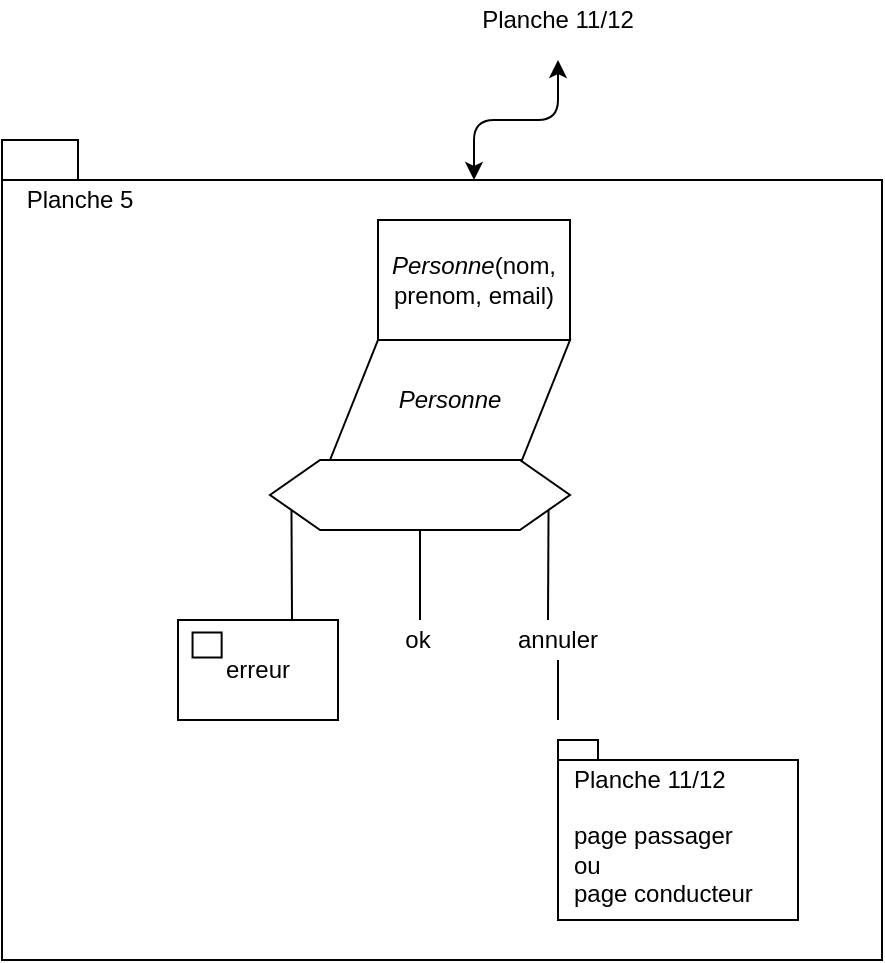 <mxfile version="13.2.4" type="google"><diagram id="JlhvRfO-crCey3MtxpO3" name="Page-1"><mxGraphModel dx="1278" dy="531" grid="1" gridSize="10" guides="1" tooltips="1" connect="1" arrows="1" fold="1" page="1" pageScale="1" pageWidth="827" pageHeight="1169" math="0" shadow="0"><root><mxCell id="0"/><mxCell id="1" parent="0"/><mxCell id="bkL-fjI5-bJwQwYDDJzB-6" value="" style="rounded=0;whiteSpace=wrap;html=1;" parent="1" vertex="1"><mxGeometry x="182" y="100" width="440" height="390" as="geometry"/></mxCell><mxCell id="bkL-fjI5-bJwQwYDDJzB-1" value="&lt;i&gt;Personne&lt;/i&gt;" style="shape=parallelogram;perimeter=parallelogramPerimeter;whiteSpace=wrap;html=1;" parent="1" vertex="1"><mxGeometry x="346" y="180" width="120" height="60" as="geometry"/></mxCell><mxCell id="bkL-fjI5-bJwQwYDDJzB-2" value="&lt;i&gt;Personne&lt;/i&gt;(nom, prenom, email)" style="rounded=0;whiteSpace=wrap;html=1;" parent="1" vertex="1"><mxGeometry x="370" y="120" width="96" height="60" as="geometry"/></mxCell><mxCell id="bkL-fjI5-bJwQwYDDJzB-3" value="" style="group" parent="1" vertex="1" connectable="0"><mxGeometry x="316" y="240" width="150" height="37.5" as="geometry"/></mxCell><mxCell id="bkL-fjI5-bJwQwYDDJzB-4" value="" style="verticalLabelPosition=bottom;verticalAlign=top;html=1;shape=hexagon;perimeter=hexagonPerimeter2;arcSize=6;size=0.167;" parent="bkL-fjI5-bJwQwYDDJzB-3" vertex="1"><mxGeometry width="150" height="35" as="geometry"/></mxCell><mxCell id="bkL-fjI5-bJwQwYDDJzB-8" value="" style="rounded=0;whiteSpace=wrap;html=1;" parent="1" vertex="1"><mxGeometry x="182" y="80" width="38" height="20" as="geometry"/></mxCell><mxCell id="bkL-fjI5-bJwQwYDDJzB-9" value="Planche 5" style="text;html=1;strokeColor=none;fillColor=none;align=center;verticalAlign=middle;whiteSpace=wrap;rounded=0;" parent="1" vertex="1"><mxGeometry x="182" y="100" width="78" height="20" as="geometry"/></mxCell><mxCell id="bkL-fjI5-bJwQwYDDJzB-11" value="" style="endArrow=none;html=1;entryX=1;entryY=0.75;entryDx=0;entryDy=0;" parent="1" target="bkL-fjI5-bJwQwYDDJzB-4" edge="1"><mxGeometry width="50" height="50" relative="1" as="geometry"><mxPoint x="455" y="320" as="sourcePoint"/><mxPoint x="440" y="270" as="targetPoint"/></mxGeometry></mxCell><mxCell id="bkL-fjI5-bJwQwYDDJzB-12" value="" style="endArrow=none;html=1;entryX=0.5;entryY=1;entryDx=0;entryDy=0;" parent="1" target="bkL-fjI5-bJwQwYDDJzB-4" edge="1"><mxGeometry width="50" height="50" relative="1" as="geometry"><mxPoint x="391" y="320" as="sourcePoint"/><mxPoint x="440" y="270" as="targetPoint"/></mxGeometry></mxCell><mxCell id="bkL-fjI5-bJwQwYDDJzB-13" value="" style="endArrow=none;html=1;entryX=0;entryY=0.75;entryDx=0;entryDy=0;" parent="1" target="bkL-fjI5-bJwQwYDDJzB-4" edge="1"><mxGeometry width="50" height="50" relative="1" as="geometry"><mxPoint x="327" y="320" as="sourcePoint"/><mxPoint x="440" y="270" as="targetPoint"/></mxGeometry></mxCell><mxCell id="bkL-fjI5-bJwQwYDDJzB-14" value="ok" style="text;html=1;strokeColor=none;fillColor=none;align=center;verticalAlign=middle;whiteSpace=wrap;rounded=0;" parent="1" vertex="1"><mxGeometry x="370" y="320" width="40" height="20" as="geometry"/></mxCell><mxCell id="bkL-fjI5-bJwQwYDDJzB-15" value="annuler" style="text;html=1;strokeColor=none;fillColor=none;align=center;verticalAlign=middle;whiteSpace=wrap;rounded=0;" parent="1" vertex="1"><mxGeometry x="440" y="320" width="40" height="20" as="geometry"/></mxCell><mxCell id="bkL-fjI5-bJwQwYDDJzB-16" value="" style="endArrow=none;html=1;entryX=0.5;entryY=1;entryDx=0;entryDy=0;" parent="1" target="bkL-fjI5-bJwQwYDDJzB-15" edge="1"><mxGeometry width="50" height="50" relative="1" as="geometry"><mxPoint x="460" y="370" as="sourcePoint"/><mxPoint x="440" y="270" as="targetPoint"/></mxGeometry></mxCell><mxCell id="bkL-fjI5-bJwQwYDDJzB-17" value="" style="rounded=0;whiteSpace=wrap;html=1;" parent="1" vertex="1"><mxGeometry x="460" y="390" width="120" height="80" as="geometry"/></mxCell><mxCell id="bkL-fjI5-bJwQwYDDJzB-23" value="" style="rounded=0;whiteSpace=wrap;html=1;" parent="1" vertex="1"><mxGeometry x="460" y="380" width="20" height="10" as="geometry"/></mxCell><mxCell id="bkL-fjI5-bJwQwYDDJzB-24" value="" style="group" parent="1" vertex="1" connectable="0"><mxGeometry x="270" y="320" width="80" height="50" as="geometry"/></mxCell><mxCell id="bkL-fjI5-bJwQwYDDJzB-25" value="erreur" style="rounded=0;whiteSpace=wrap;html=1;" parent="bkL-fjI5-bJwQwYDDJzB-24" vertex="1"><mxGeometry width="80" height="50" as="geometry"/></mxCell><mxCell id="bkL-fjI5-bJwQwYDDJzB-26" value="" style="rounded=0;whiteSpace=wrap;html=1;" parent="bkL-fjI5-bJwQwYDDJzB-24" vertex="1"><mxGeometry x="7.273" y="6.25" width="14.545" height="12.5" as="geometry"/></mxCell><mxCell id="bkL-fjI5-bJwQwYDDJzB-27" value="Planche 11/12&lt;br&gt;&lt;br&gt;page passager&amp;nbsp;&lt;br&gt;ou&lt;br&gt;&lt;div style=&quot;text-align: center&quot;&gt;&lt;span&gt;page conducteur&lt;/span&gt;&lt;/div&gt;" style="text;html=1;strokeColor=none;fillColor=none;align=left;verticalAlign=middle;whiteSpace=wrap;rounded=0;" parent="1" vertex="1"><mxGeometry x="466" y="390" width="104" height="75" as="geometry"/></mxCell><mxCell id="bkL-fjI5-bJwQwYDDJzB-28" value="" style="endArrow=classic;startArrow=classic;html=1;" parent="1" edge="1"><mxGeometry width="50" height="50" relative="1" as="geometry"><mxPoint x="418" y="100" as="sourcePoint"/><mxPoint x="460" y="40" as="targetPoint"/><Array as="points"><mxPoint x="418" y="70"/><mxPoint x="460" y="70"/></Array></mxGeometry></mxCell><mxCell id="bkL-fjI5-bJwQwYDDJzB-29" value="Planche 11/12" style="text;html=1;strokeColor=none;fillColor=none;align=center;verticalAlign=middle;whiteSpace=wrap;rounded=0;" parent="1" vertex="1"><mxGeometry x="405" y="10" width="110" height="20" as="geometry"/></mxCell></root></mxGraphModel></diagram></mxfile>